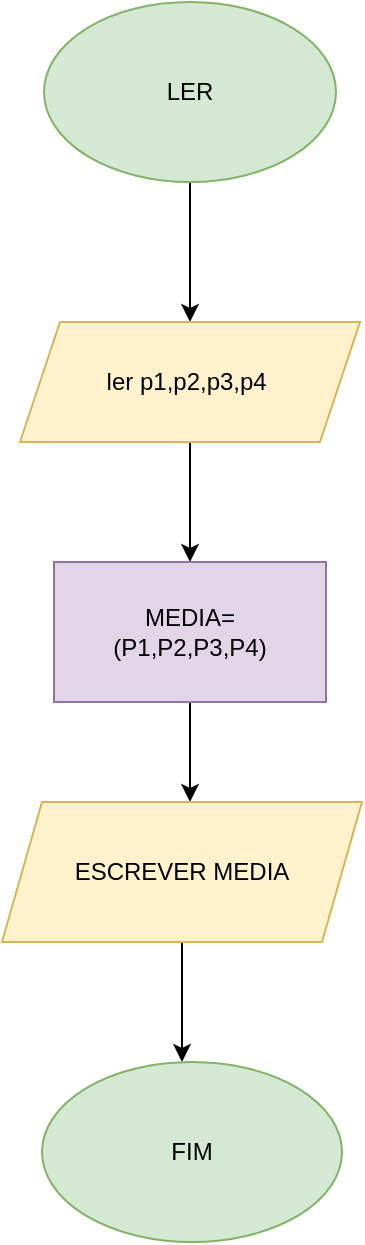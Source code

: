 <mxfile version="28.2.3">
  <diagram name="Página-1" id="LEwKQXsR4M-f_N9ue2LC">
    <mxGraphModel dx="1418" dy="786" grid="1" gridSize="10" guides="1" tooltips="1" connect="1" arrows="1" fold="1" page="1" pageScale="1" pageWidth="827" pageHeight="1169" math="0" shadow="0">
      <root>
        <mxCell id="0" />
        <mxCell id="1" parent="0" />
        <mxCell id="2HC5BbfM1P_4dUDuNDmz-2" style="edgeStyle=orthogonalEdgeStyle;rounded=0;orthogonalLoop=1;jettySize=auto;html=1;" edge="1" parent="1">
          <mxGeometry relative="1" as="geometry">
            <mxPoint x="414" y="230" as="targetPoint" />
            <mxPoint x="414" y="160" as="sourcePoint" />
          </mxGeometry>
        </mxCell>
        <mxCell id="2HC5BbfM1P_4dUDuNDmz-3" value="LER" style="ellipse;whiteSpace=wrap;html=1;fillColor=#d5e8d4;strokeColor=#82b366;" vertex="1" parent="1">
          <mxGeometry x="341" y="70" width="146" height="90" as="geometry" />
        </mxCell>
        <mxCell id="2HC5BbfM1P_4dUDuNDmz-7" style="edgeStyle=orthogonalEdgeStyle;rounded=0;orthogonalLoop=1;jettySize=auto;html=1;" edge="1" parent="1" source="2HC5BbfM1P_4dUDuNDmz-4">
          <mxGeometry relative="1" as="geometry">
            <mxPoint x="414" y="350" as="targetPoint" />
          </mxGeometry>
        </mxCell>
        <mxCell id="2HC5BbfM1P_4dUDuNDmz-4" value="ler p1,p2,p3,p4&amp;nbsp;" style="shape=parallelogram;perimeter=parallelogramPerimeter;whiteSpace=wrap;html=1;fixedSize=1;fillColor=#fff2cc;strokeColor=#d6b656;" vertex="1" parent="1">
          <mxGeometry x="329" y="230" width="170" height="60" as="geometry" />
        </mxCell>
        <mxCell id="2HC5BbfM1P_4dUDuNDmz-8" style="edgeStyle=orthogonalEdgeStyle;rounded=0;orthogonalLoop=1;jettySize=auto;html=1;" edge="1" parent="1" source="2HC5BbfM1P_4dUDuNDmz-6">
          <mxGeometry relative="1" as="geometry">
            <mxPoint x="414" y="470" as="targetPoint" />
          </mxGeometry>
        </mxCell>
        <mxCell id="2HC5BbfM1P_4dUDuNDmz-6" value="MEDIA=&lt;div&gt;(P1,P2,P3,P4)&lt;/div&gt;" style="rounded=0;whiteSpace=wrap;html=1;fillColor=#e1d5e7;strokeColor=#9673a6;" vertex="1" parent="1">
          <mxGeometry x="346" y="350" width="136" height="70" as="geometry" />
        </mxCell>
        <mxCell id="2HC5BbfM1P_4dUDuNDmz-10" style="edgeStyle=orthogonalEdgeStyle;rounded=0;orthogonalLoop=1;jettySize=auto;html=1;" edge="1" parent="1" source="2HC5BbfM1P_4dUDuNDmz-9">
          <mxGeometry relative="1" as="geometry">
            <mxPoint x="410" y="600" as="targetPoint" />
          </mxGeometry>
        </mxCell>
        <mxCell id="2HC5BbfM1P_4dUDuNDmz-9" value="ESCREVER MEDIA" style="shape=parallelogram;perimeter=parallelogramPerimeter;whiteSpace=wrap;html=1;fixedSize=1;fillColor=#fff2cc;strokeColor=#d6b656;" vertex="1" parent="1">
          <mxGeometry x="320" y="470" width="180" height="70" as="geometry" />
        </mxCell>
        <mxCell id="2HC5BbfM1P_4dUDuNDmz-11" value="FIM" style="ellipse;whiteSpace=wrap;html=1;fillColor=#d5e8d4;strokeColor=#82b366;" vertex="1" parent="1">
          <mxGeometry x="340" y="600" width="150" height="90" as="geometry" />
        </mxCell>
      </root>
    </mxGraphModel>
  </diagram>
</mxfile>
